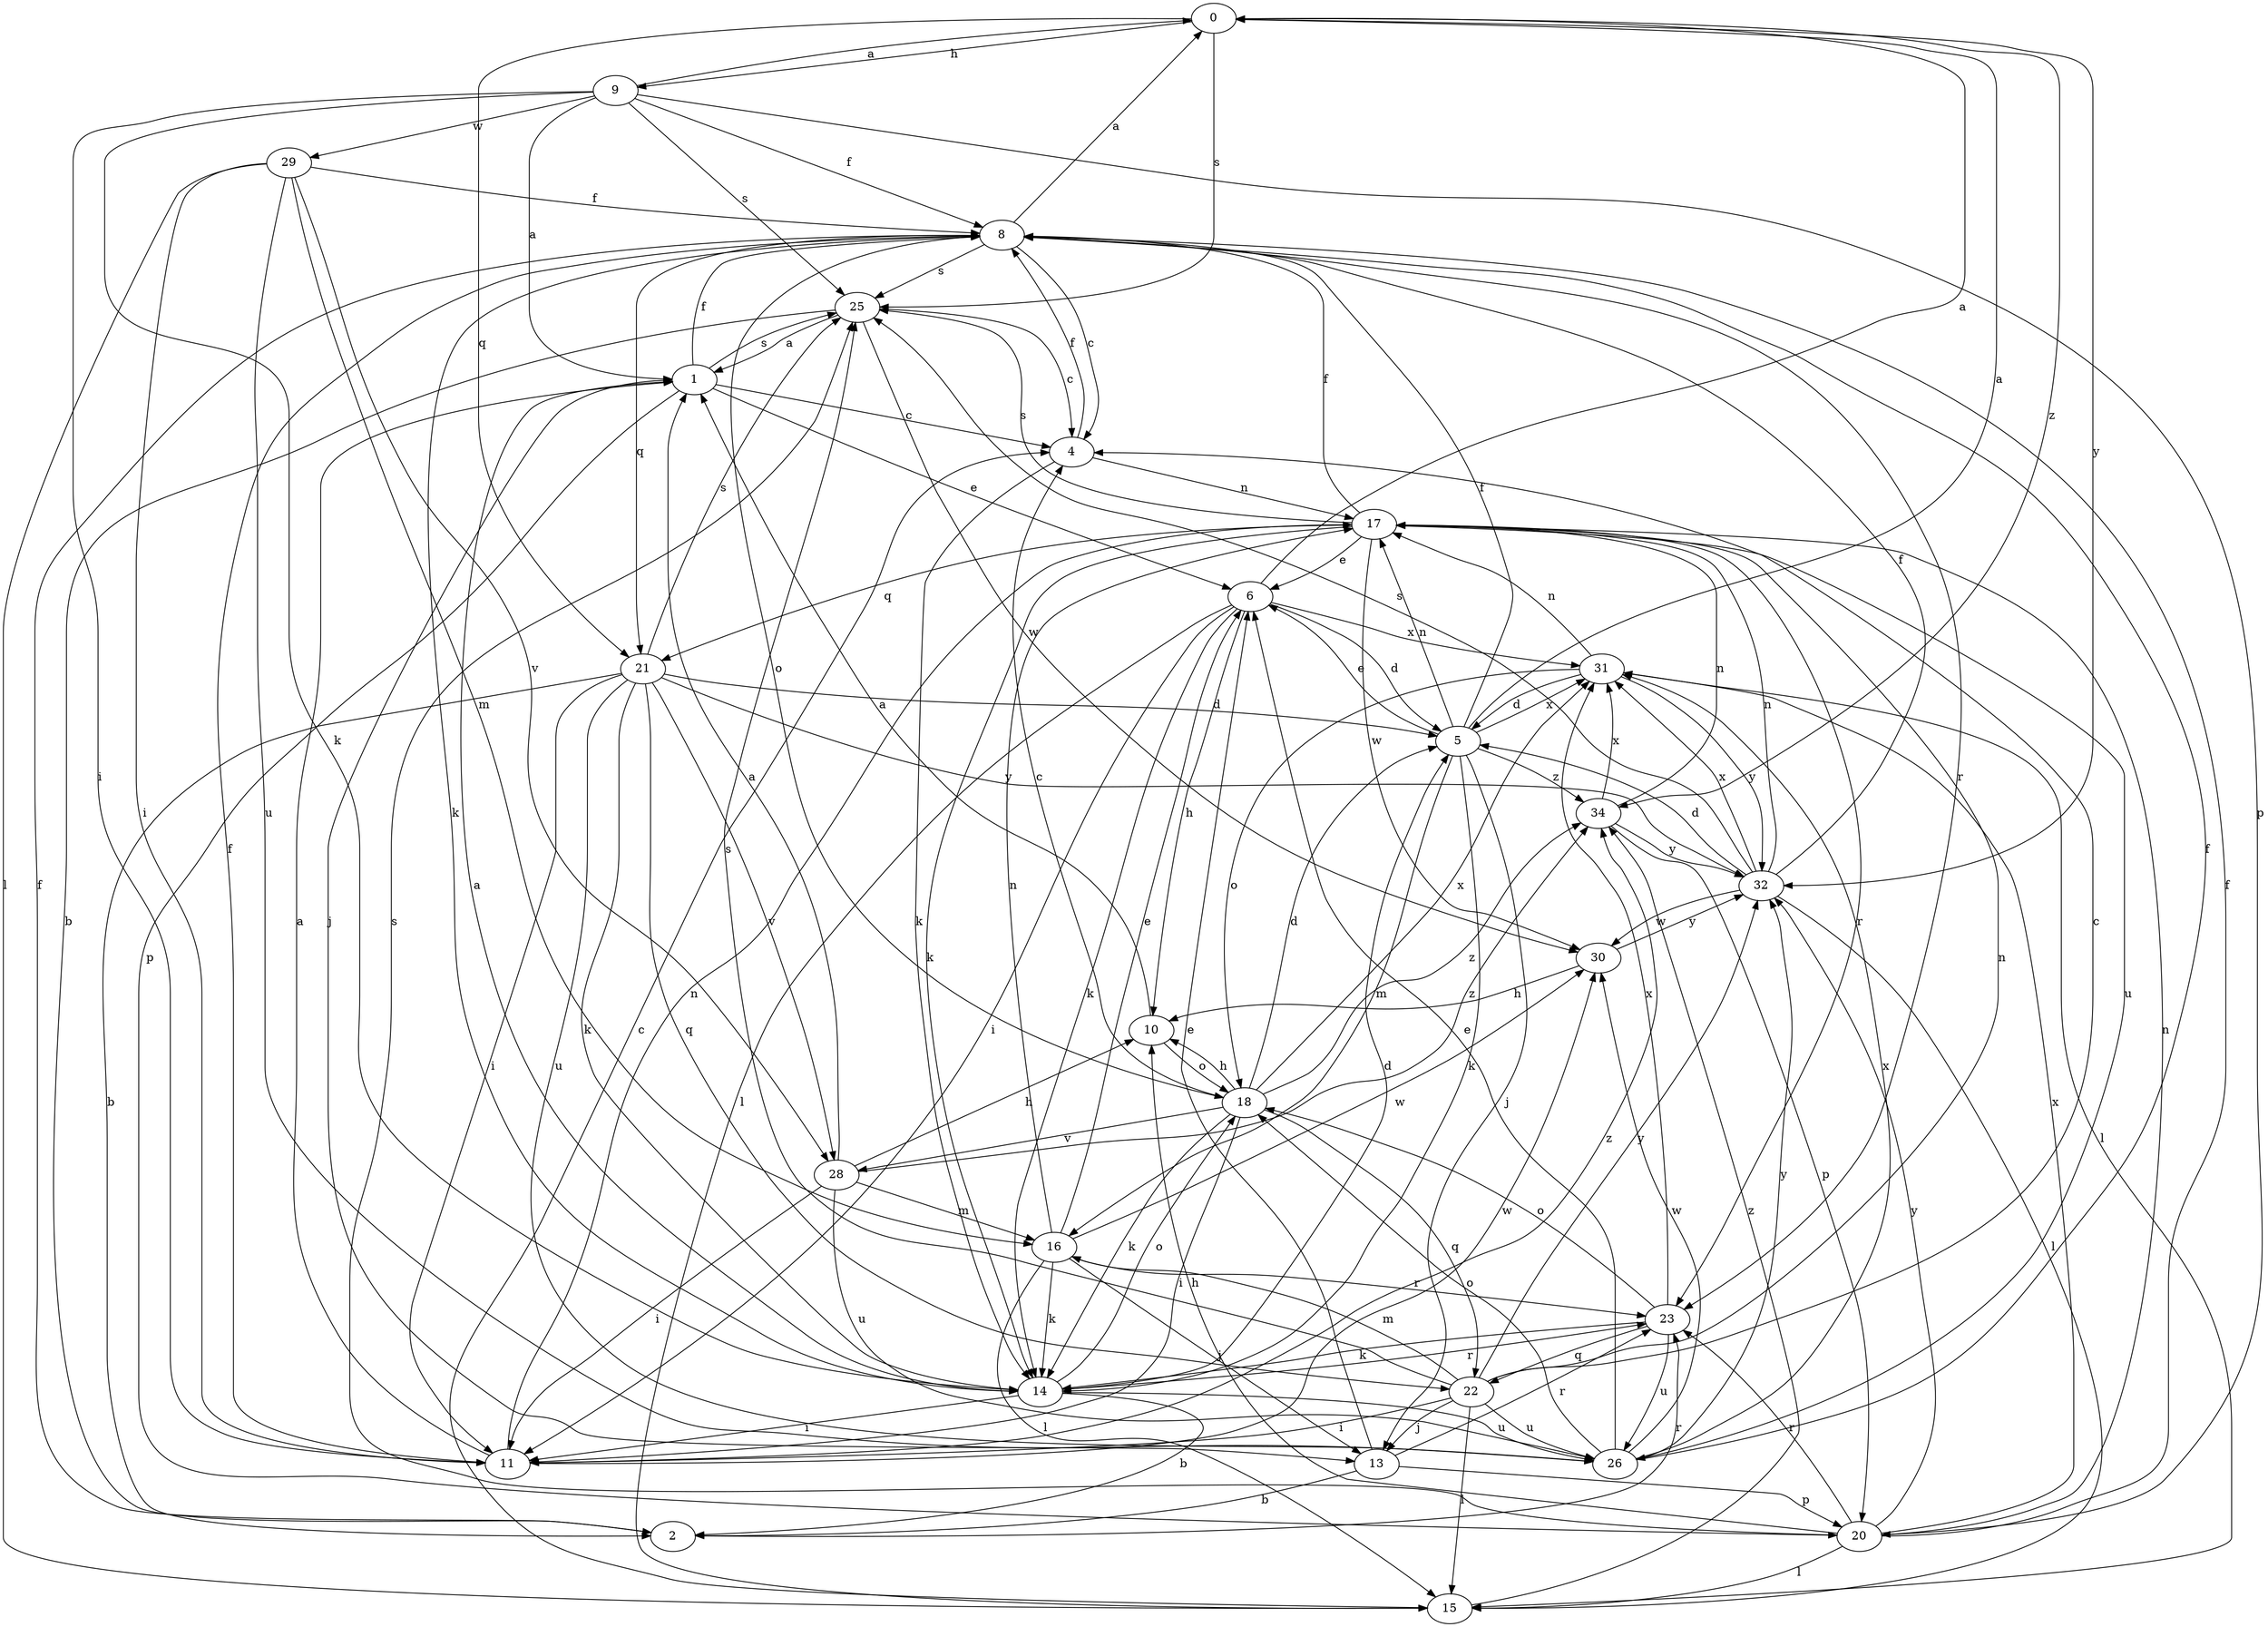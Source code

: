 strict digraph  {
0;
1;
2;
4;
5;
6;
8;
9;
10;
11;
13;
14;
15;
16;
17;
18;
20;
21;
22;
23;
25;
26;
28;
29;
30;
31;
32;
34;
0 -> 9  [label=h];
0 -> 21  [label=q];
0 -> 25  [label=s];
0 -> 32  [label=y];
0 -> 34  [label=z];
1 -> 4  [label=c];
1 -> 6  [label=e];
1 -> 8  [label=f];
1 -> 13  [label=j];
1 -> 20  [label=p];
1 -> 25  [label=s];
2 -> 8  [label=f];
2 -> 23  [label=r];
4 -> 8  [label=f];
4 -> 14  [label=k];
4 -> 17  [label=n];
5 -> 0  [label=a];
5 -> 6  [label=e];
5 -> 8  [label=f];
5 -> 13  [label=j];
5 -> 14  [label=k];
5 -> 16  [label=m];
5 -> 17  [label=n];
5 -> 31  [label=x];
5 -> 34  [label=z];
6 -> 0  [label=a];
6 -> 5  [label=d];
6 -> 10  [label=h];
6 -> 11  [label=i];
6 -> 14  [label=k];
6 -> 15  [label=l];
6 -> 31  [label=x];
8 -> 0  [label=a];
8 -> 4  [label=c];
8 -> 14  [label=k];
8 -> 18  [label=o];
8 -> 21  [label=q];
8 -> 23  [label=r];
8 -> 25  [label=s];
9 -> 0  [label=a];
9 -> 1  [label=a];
9 -> 8  [label=f];
9 -> 11  [label=i];
9 -> 14  [label=k];
9 -> 20  [label=p];
9 -> 25  [label=s];
9 -> 29  [label=w];
10 -> 1  [label=a];
10 -> 18  [label=o];
11 -> 1  [label=a];
11 -> 8  [label=f];
11 -> 17  [label=n];
11 -> 30  [label=w];
11 -> 34  [label=z];
13 -> 2  [label=b];
13 -> 6  [label=e];
13 -> 20  [label=p];
13 -> 23  [label=r];
14 -> 1  [label=a];
14 -> 2  [label=b];
14 -> 5  [label=d];
14 -> 11  [label=i];
14 -> 18  [label=o];
14 -> 23  [label=r];
14 -> 26  [label=u];
15 -> 4  [label=c];
15 -> 34  [label=z];
16 -> 6  [label=e];
16 -> 13  [label=j];
16 -> 14  [label=k];
16 -> 15  [label=l];
16 -> 17  [label=n];
16 -> 23  [label=r];
16 -> 30  [label=w];
17 -> 6  [label=e];
17 -> 8  [label=f];
17 -> 14  [label=k];
17 -> 21  [label=q];
17 -> 23  [label=r];
17 -> 25  [label=s];
17 -> 26  [label=u];
17 -> 30  [label=w];
18 -> 4  [label=c];
18 -> 5  [label=d];
18 -> 10  [label=h];
18 -> 11  [label=i];
18 -> 14  [label=k];
18 -> 22  [label=q];
18 -> 28  [label=v];
18 -> 31  [label=x];
18 -> 34  [label=z];
20 -> 8  [label=f];
20 -> 10  [label=h];
20 -> 15  [label=l];
20 -> 17  [label=n];
20 -> 23  [label=r];
20 -> 25  [label=s];
20 -> 31  [label=x];
20 -> 32  [label=y];
21 -> 2  [label=b];
21 -> 5  [label=d];
21 -> 11  [label=i];
21 -> 14  [label=k];
21 -> 22  [label=q];
21 -> 25  [label=s];
21 -> 26  [label=u];
21 -> 28  [label=v];
21 -> 32  [label=y];
22 -> 4  [label=c];
22 -> 11  [label=i];
22 -> 13  [label=j];
22 -> 15  [label=l];
22 -> 16  [label=m];
22 -> 17  [label=n];
22 -> 25  [label=s];
22 -> 26  [label=u];
22 -> 32  [label=y];
23 -> 14  [label=k];
23 -> 18  [label=o];
23 -> 22  [label=q];
23 -> 26  [label=u];
23 -> 31  [label=x];
25 -> 1  [label=a];
25 -> 2  [label=b];
25 -> 4  [label=c];
25 -> 30  [label=w];
26 -> 6  [label=e];
26 -> 8  [label=f];
26 -> 18  [label=o];
26 -> 30  [label=w];
26 -> 31  [label=x];
26 -> 32  [label=y];
28 -> 1  [label=a];
28 -> 10  [label=h];
28 -> 11  [label=i];
28 -> 16  [label=m];
28 -> 26  [label=u];
28 -> 34  [label=z];
29 -> 8  [label=f];
29 -> 11  [label=i];
29 -> 15  [label=l];
29 -> 16  [label=m];
29 -> 26  [label=u];
29 -> 28  [label=v];
30 -> 10  [label=h];
30 -> 32  [label=y];
31 -> 5  [label=d];
31 -> 15  [label=l];
31 -> 17  [label=n];
31 -> 18  [label=o];
31 -> 32  [label=y];
32 -> 5  [label=d];
32 -> 8  [label=f];
32 -> 15  [label=l];
32 -> 17  [label=n];
32 -> 25  [label=s];
32 -> 30  [label=w];
32 -> 31  [label=x];
34 -> 17  [label=n];
34 -> 20  [label=p];
34 -> 31  [label=x];
34 -> 32  [label=y];
}
